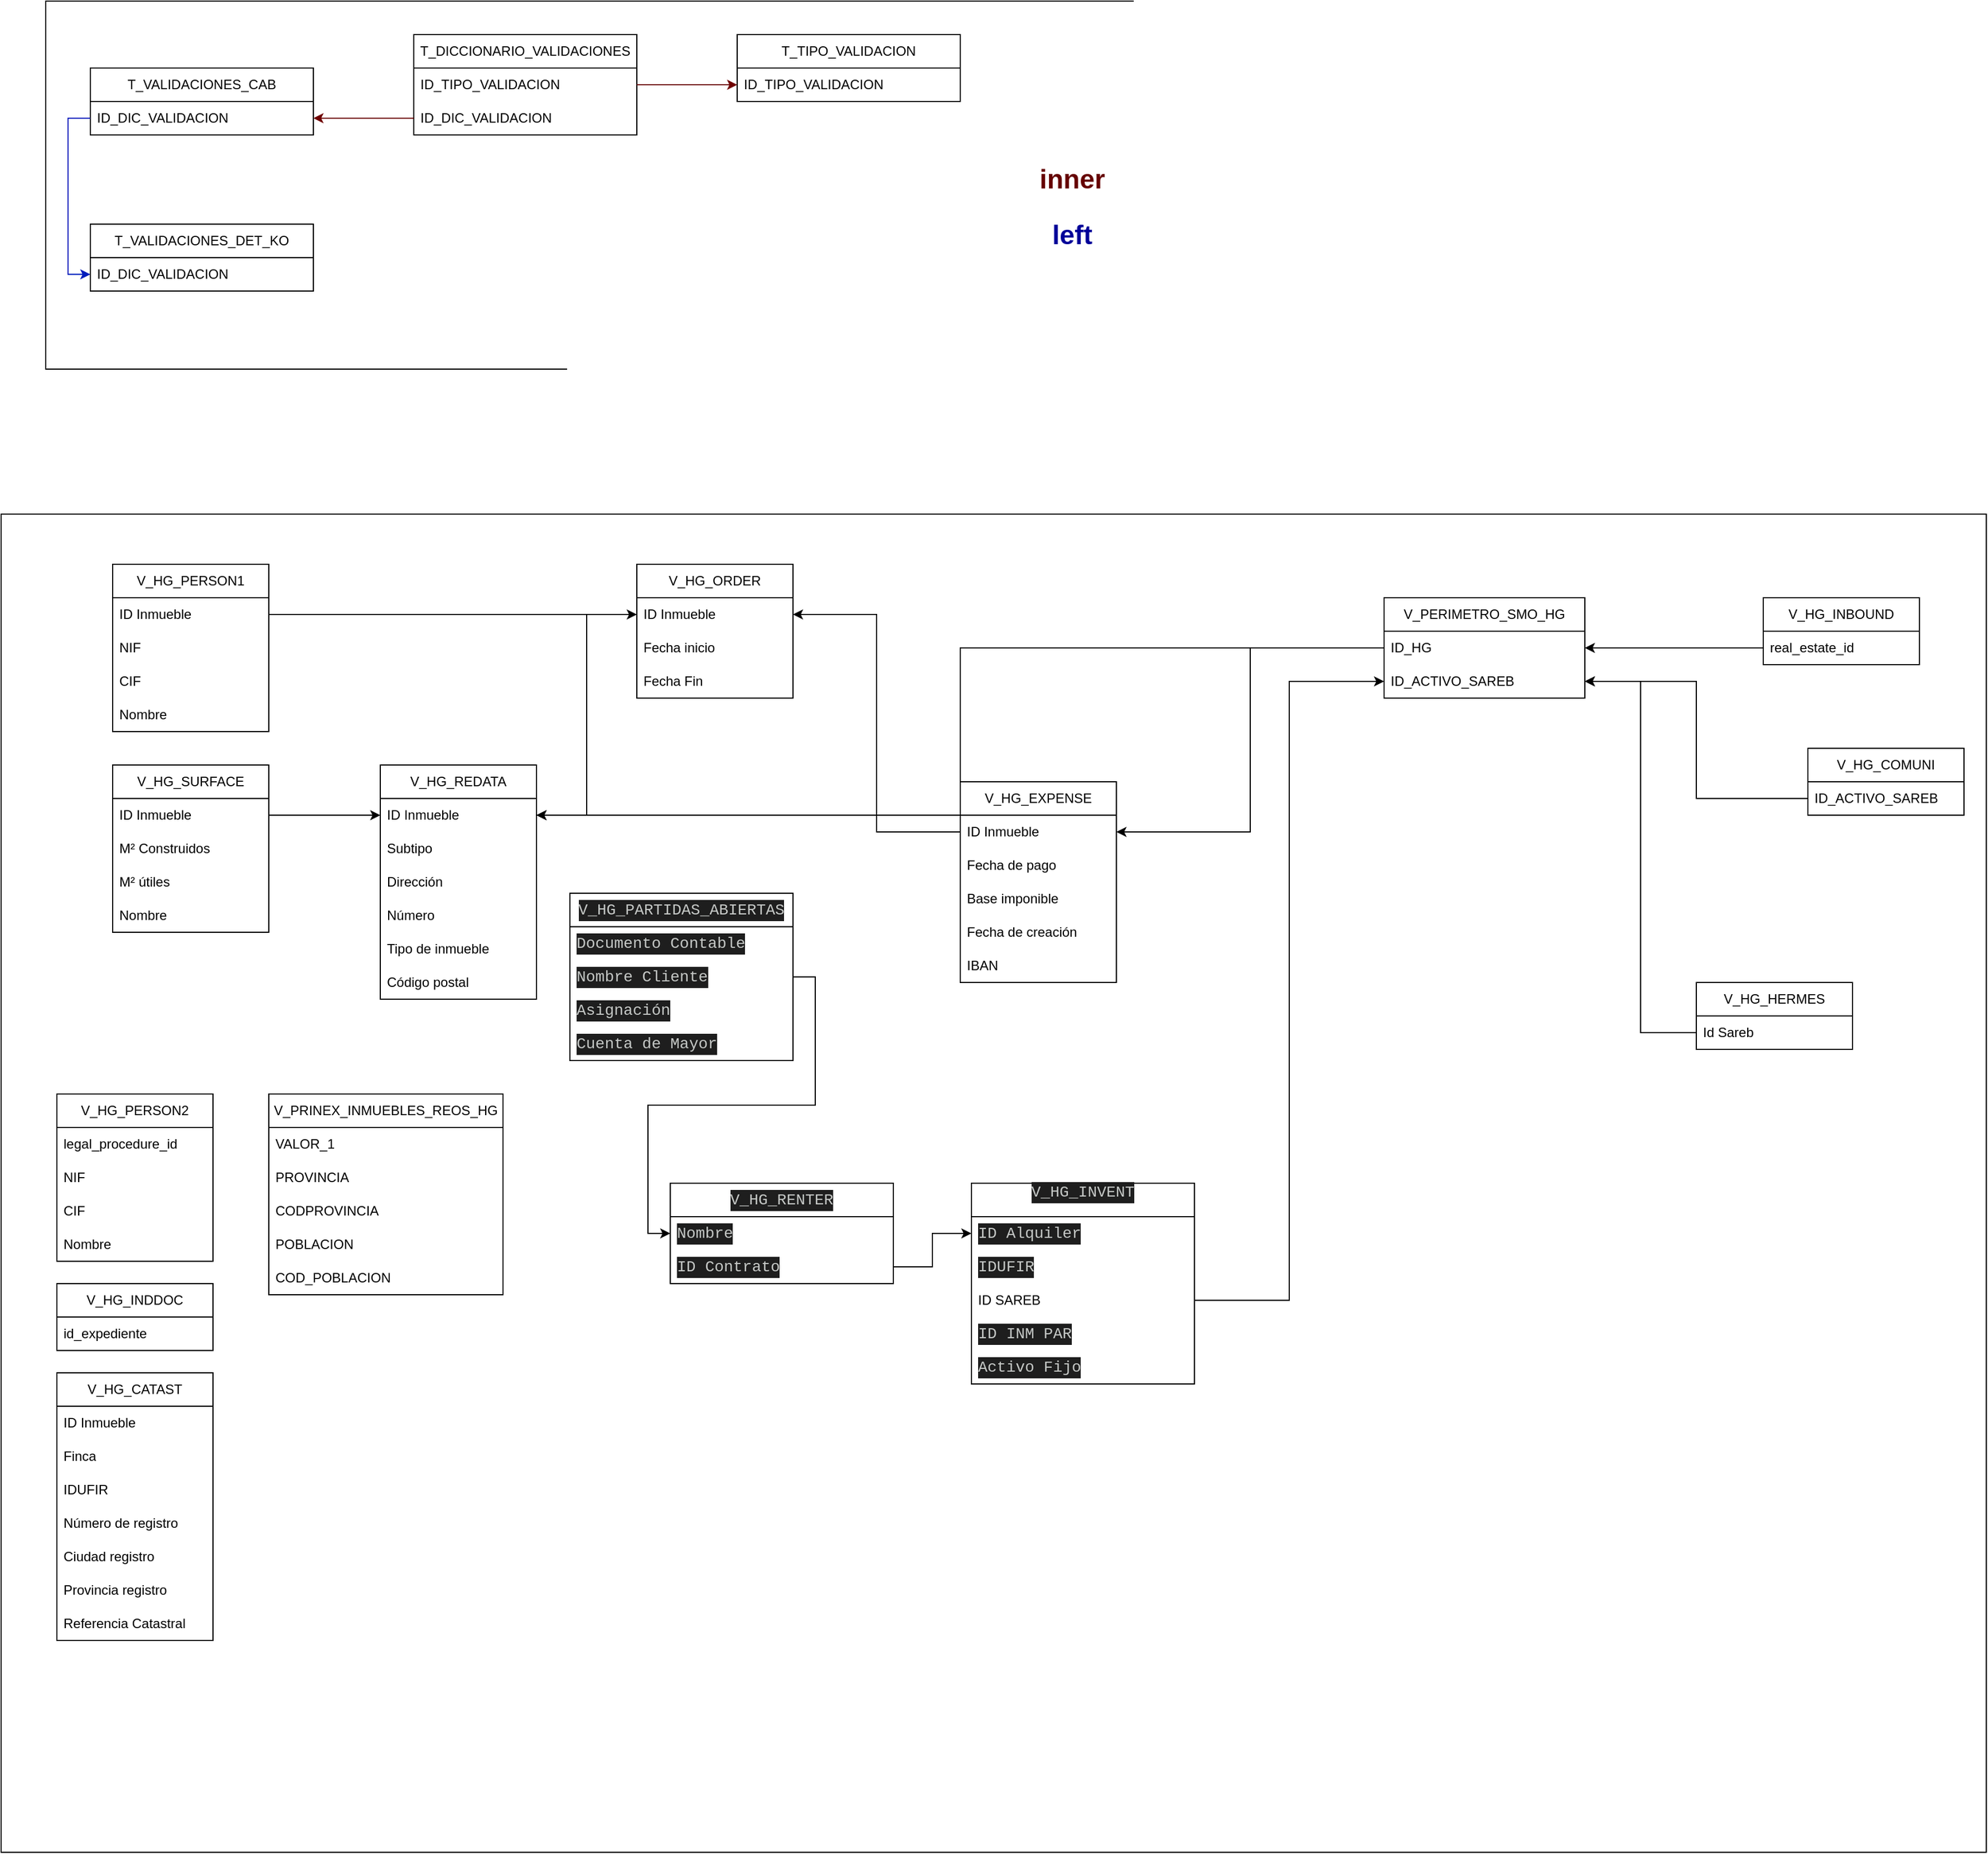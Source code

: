 <mxfile version="21.5.0" type="github">
  <diagram name="Page-1" id="dQD7q0FV81Xkfr1hVzfH">
    <mxGraphModel dx="2250" dy="830" grid="1" gridSize="10" guides="1" tooltips="1" connect="1" arrows="1" fold="1" page="1" pageScale="1" pageWidth="827" pageHeight="1169" math="0" shadow="0">
      <root>
        <mxCell id="0" />
        <mxCell id="1" parent="0" />
        <mxCell id="b-tsryP7ZmEh2vJS-tVm-26" value="" style="rounded=0;whiteSpace=wrap;html=1;" parent="1" vertex="1">
          <mxGeometry x="-300" y="480" width="1780" height="1200" as="geometry" />
        </mxCell>
        <mxCell id="b-tsryP7ZmEh2vJS-tVm-25" value="" style="rounded=0;whiteSpace=wrap;html=1;" parent="1" vertex="1">
          <mxGeometry x="-260" y="20" width="980" height="330" as="geometry" />
        </mxCell>
        <mxCell id="b-tsryP7ZmEh2vJS-tVm-2" value="T_DICCIONARIO_VALIDACIONES" style="swimlane;fontStyle=0;childLayout=stackLayout;horizontal=1;startSize=30;horizontalStack=0;resizeParent=1;resizeParentMax=0;resizeLast=0;collapsible=1;marginBottom=0;whiteSpace=wrap;html=1;" parent="1" vertex="1">
          <mxGeometry x="70" y="50" width="200" height="90" as="geometry" />
        </mxCell>
        <mxCell id="b-tsryP7ZmEh2vJS-tVm-3" value="ID_TIPO_VALIDACION" style="text;strokeColor=none;fillColor=none;align=left;verticalAlign=middle;spacingLeft=4;spacingRight=4;overflow=hidden;points=[[0,0.5],[1,0.5]];portConstraint=eastwest;rotatable=0;whiteSpace=wrap;html=1;" parent="b-tsryP7ZmEh2vJS-tVm-2" vertex="1">
          <mxGeometry y="30" width="200" height="30" as="geometry" />
        </mxCell>
        <mxCell id="b-tsryP7ZmEh2vJS-tVm-4" value="ID_DIC_VALIDACION" style="text;strokeColor=none;fillColor=none;align=left;verticalAlign=middle;spacingLeft=4;spacingRight=4;overflow=hidden;points=[[0,0.5],[1,0.5]];portConstraint=eastwest;rotatable=0;whiteSpace=wrap;html=1;" parent="b-tsryP7ZmEh2vJS-tVm-2" vertex="1">
          <mxGeometry y="60" width="200" height="30" as="geometry" />
        </mxCell>
        <mxCell id="b-tsryP7ZmEh2vJS-tVm-7" value="T_TIPO_VALIDACION" style="swimlane;fontStyle=0;childLayout=stackLayout;horizontal=1;startSize=30;horizontalStack=0;resizeParent=1;resizeParentMax=0;resizeLast=0;collapsible=1;marginBottom=0;whiteSpace=wrap;html=1;" parent="1" vertex="1">
          <mxGeometry x="360" y="50" width="200" height="60" as="geometry" />
        </mxCell>
        <mxCell id="b-tsryP7ZmEh2vJS-tVm-8" value="ID_TIPO_VALIDACION" style="text;strokeColor=none;fillColor=none;align=left;verticalAlign=middle;spacingLeft=4;spacingRight=4;overflow=hidden;points=[[0,0.5],[1,0.5]];portConstraint=eastwest;rotatable=0;whiteSpace=wrap;html=1;" parent="b-tsryP7ZmEh2vJS-tVm-7" vertex="1">
          <mxGeometry y="30" width="200" height="30" as="geometry" />
        </mxCell>
        <mxCell id="b-tsryP7ZmEh2vJS-tVm-11" value="T_VALIDACIONES_CAB" style="swimlane;fontStyle=0;childLayout=stackLayout;horizontal=1;startSize=30;horizontalStack=0;resizeParent=1;resizeParentMax=0;resizeLast=0;collapsible=1;marginBottom=0;whiteSpace=wrap;html=1;" parent="1" vertex="1">
          <mxGeometry x="-220" y="80" width="200" height="60" as="geometry" />
        </mxCell>
        <mxCell id="b-tsryP7ZmEh2vJS-tVm-12" value="ID_DIC_VALIDACION" style="text;strokeColor=none;fillColor=none;align=left;verticalAlign=middle;spacingLeft=4;spacingRight=4;overflow=hidden;points=[[0,0.5],[1,0.5]];portConstraint=eastwest;rotatable=0;whiteSpace=wrap;html=1;" parent="b-tsryP7ZmEh2vJS-tVm-11" vertex="1">
          <mxGeometry y="30" width="200" height="30" as="geometry" />
        </mxCell>
        <mxCell id="b-tsryP7ZmEh2vJS-tVm-15" value="T_VALIDACIONES_DET_KO" style="swimlane;fontStyle=0;childLayout=stackLayout;horizontal=1;startSize=30;horizontalStack=0;resizeParent=1;resizeParentMax=0;resizeLast=0;collapsible=1;marginBottom=0;whiteSpace=wrap;html=1;" parent="1" vertex="1">
          <mxGeometry x="-220" y="220" width="200" height="60" as="geometry" />
        </mxCell>
        <mxCell id="b-tsryP7ZmEh2vJS-tVm-16" value="ID_DIC_VALIDACION" style="text;strokeColor=none;fillColor=none;align=left;verticalAlign=middle;spacingLeft=4;spacingRight=4;overflow=hidden;points=[[0,0.5],[1,0.5]];portConstraint=eastwest;rotatable=0;whiteSpace=wrap;html=1;" parent="b-tsryP7ZmEh2vJS-tVm-15" vertex="1">
          <mxGeometry y="30" width="200" height="30" as="geometry" />
        </mxCell>
        <mxCell id="b-tsryP7ZmEh2vJS-tVm-20" style="edgeStyle=orthogonalEdgeStyle;rounded=0;orthogonalLoop=1;jettySize=auto;html=1;fillColor=#a20025;strokeColor=#6F0000;" parent="1" source="b-tsryP7ZmEh2vJS-tVm-4" target="b-tsryP7ZmEh2vJS-tVm-12" edge="1">
          <mxGeometry relative="1" as="geometry" />
        </mxCell>
        <mxCell id="b-tsryP7ZmEh2vJS-tVm-21" style="edgeStyle=orthogonalEdgeStyle;rounded=0;orthogonalLoop=1;jettySize=auto;html=1;entryX=0;entryY=0.5;entryDx=0;entryDy=0;fillColor=#0050ef;strokeColor=#001DBC;" parent="1" source="b-tsryP7ZmEh2vJS-tVm-12" target="b-tsryP7ZmEh2vJS-tVm-16" edge="1">
          <mxGeometry relative="1" as="geometry" />
        </mxCell>
        <mxCell id="b-tsryP7ZmEh2vJS-tVm-22" style="edgeStyle=orthogonalEdgeStyle;rounded=0;orthogonalLoop=1;jettySize=auto;html=1;exitX=1;exitY=0.5;exitDx=0;exitDy=0;entryX=0;entryY=0.75;entryDx=0;entryDy=0;fillColor=#a20025;strokeColor=#6F0000;" parent="1" source="b-tsryP7ZmEh2vJS-tVm-3" target="b-tsryP7ZmEh2vJS-tVm-7" edge="1">
          <mxGeometry relative="1" as="geometry" />
        </mxCell>
        <mxCell id="b-tsryP7ZmEh2vJS-tVm-23" value="&lt;font color=&quot;#660000&quot;&gt;inner&lt;br&gt;&lt;/font&gt;" style="text;strokeColor=none;fillColor=none;html=1;fontSize=24;fontStyle=1;verticalAlign=middle;align=center;" parent="1" vertex="1">
          <mxGeometry x="610" y="160" width="100" height="40" as="geometry" />
        </mxCell>
        <mxCell id="b-tsryP7ZmEh2vJS-tVm-24" value="&lt;font&gt;left&lt;br&gt;&lt;/font&gt;" style="text;html=1;fontSize=24;fontStyle=1;verticalAlign=middle;align=center;fontColor=#000099;" parent="1" vertex="1">
          <mxGeometry x="610" y="210" width="100" height="40" as="geometry" />
        </mxCell>
        <mxCell id="b-tsryP7ZmEh2vJS-tVm-31" value="V_HG_REDATA" style="swimlane;fontStyle=0;childLayout=stackLayout;horizontal=1;startSize=30;horizontalStack=0;resizeParent=1;resizeParentMax=0;resizeLast=0;collapsible=1;marginBottom=0;whiteSpace=wrap;html=1;" parent="1" vertex="1">
          <mxGeometry x="40" y="705" width="140" height="210" as="geometry" />
        </mxCell>
        <mxCell id="b-tsryP7ZmEh2vJS-tVm-32" value="ID Inmueble" style="text;strokeColor=none;fillColor=none;align=left;verticalAlign=middle;spacingLeft=4;spacingRight=4;overflow=hidden;points=[[0,0.5],[1,0.5]];portConstraint=eastwest;rotatable=0;whiteSpace=wrap;html=1;" parent="b-tsryP7ZmEh2vJS-tVm-31" vertex="1">
          <mxGeometry y="30" width="140" height="30" as="geometry" />
        </mxCell>
        <mxCell id="b-tsryP7ZmEh2vJS-tVm-33" value="Subtipo" style="text;strokeColor=none;fillColor=none;align=left;verticalAlign=middle;spacingLeft=4;spacingRight=4;overflow=hidden;points=[[0,0.5],[1,0.5]];portConstraint=eastwest;rotatable=0;whiteSpace=wrap;html=1;" parent="b-tsryP7ZmEh2vJS-tVm-31" vertex="1">
          <mxGeometry y="60" width="140" height="30" as="geometry" />
        </mxCell>
        <mxCell id="b-tsryP7ZmEh2vJS-tVm-34" value="Dirección" style="text;strokeColor=none;fillColor=none;align=left;verticalAlign=middle;spacingLeft=4;spacingRight=4;overflow=hidden;points=[[0,0.5],[1,0.5]];portConstraint=eastwest;rotatable=0;whiteSpace=wrap;html=1;" parent="b-tsryP7ZmEh2vJS-tVm-31" vertex="1">
          <mxGeometry y="90" width="140" height="30" as="geometry" />
        </mxCell>
        <mxCell id="b-tsryP7ZmEh2vJS-tVm-87" value="Número" style="text;strokeColor=none;fillColor=none;align=left;verticalAlign=middle;spacingLeft=4;spacingRight=4;overflow=hidden;points=[[0,0.5],[1,0.5]];portConstraint=eastwest;rotatable=0;whiteSpace=wrap;html=1;" parent="b-tsryP7ZmEh2vJS-tVm-31" vertex="1">
          <mxGeometry y="120" width="140" height="30" as="geometry" />
        </mxCell>
        <mxCell id="b-tsryP7ZmEh2vJS-tVm-94" value="Tipo de inmueble" style="text;strokeColor=none;fillColor=none;align=left;verticalAlign=middle;spacingLeft=4;spacingRight=4;overflow=hidden;points=[[0,0.5],[1,0.5]];portConstraint=eastwest;rotatable=0;whiteSpace=wrap;html=1;" parent="b-tsryP7ZmEh2vJS-tVm-31" vertex="1">
          <mxGeometry y="150" width="140" height="30" as="geometry" />
        </mxCell>
        <mxCell id="b-tsryP7ZmEh2vJS-tVm-95" value="Código postal" style="text;strokeColor=none;fillColor=none;align=left;verticalAlign=middle;spacingLeft=4;spacingRight=4;overflow=hidden;points=[[0,0.5],[1,0.5]];portConstraint=eastwest;rotatable=0;whiteSpace=wrap;html=1;" parent="b-tsryP7ZmEh2vJS-tVm-31" vertex="1">
          <mxGeometry y="180" width="140" height="30" as="geometry" />
        </mxCell>
        <mxCell id="b-tsryP7ZmEh2vJS-tVm-36" value="V_HG_PERSON1" style="swimlane;fontStyle=0;childLayout=stackLayout;horizontal=1;startSize=30;horizontalStack=0;resizeParent=1;resizeParentMax=0;resizeLast=0;collapsible=1;marginBottom=0;whiteSpace=wrap;html=1;" parent="1" vertex="1">
          <mxGeometry x="-200" y="525" width="140" height="150" as="geometry" />
        </mxCell>
        <mxCell id="b-tsryP7ZmEh2vJS-tVm-37" value="ID Inmueble" style="text;strokeColor=none;fillColor=none;align=left;verticalAlign=middle;spacingLeft=4;spacingRight=4;overflow=hidden;points=[[0,0.5],[1,0.5]];portConstraint=eastwest;rotatable=0;whiteSpace=wrap;html=1;" parent="b-tsryP7ZmEh2vJS-tVm-36" vertex="1">
          <mxGeometry y="30" width="140" height="30" as="geometry" />
        </mxCell>
        <mxCell id="b-tsryP7ZmEh2vJS-tVm-38" value="NIF" style="text;strokeColor=none;fillColor=none;align=left;verticalAlign=middle;spacingLeft=4;spacingRight=4;overflow=hidden;points=[[0,0.5],[1,0.5]];portConstraint=eastwest;rotatable=0;whiteSpace=wrap;html=1;" parent="b-tsryP7ZmEh2vJS-tVm-36" vertex="1">
          <mxGeometry y="60" width="140" height="30" as="geometry" />
        </mxCell>
        <mxCell id="b-tsryP7ZmEh2vJS-tVm-39" value="CIF" style="text;strokeColor=none;fillColor=none;align=left;verticalAlign=middle;spacingLeft=4;spacingRight=4;overflow=hidden;points=[[0,0.5],[1,0.5]];portConstraint=eastwest;rotatable=0;whiteSpace=wrap;html=1;" parent="b-tsryP7ZmEh2vJS-tVm-36" vertex="1">
          <mxGeometry y="90" width="140" height="30" as="geometry" />
        </mxCell>
        <mxCell id="b-tsryP7ZmEh2vJS-tVm-40" value="Nombre" style="text;strokeColor=none;fillColor=none;align=left;verticalAlign=middle;spacingLeft=4;spacingRight=4;overflow=hidden;points=[[0,0.5],[1,0.5]];portConstraint=eastwest;rotatable=0;whiteSpace=wrap;html=1;" parent="b-tsryP7ZmEh2vJS-tVm-36" vertex="1">
          <mxGeometry y="120" width="140" height="30" as="geometry" />
        </mxCell>
        <mxCell id="b-tsryP7ZmEh2vJS-tVm-41" value="V_HG_PERSON2" style="swimlane;fontStyle=0;childLayout=stackLayout;horizontal=1;startSize=30;horizontalStack=0;resizeParent=1;resizeParentMax=0;resizeLast=0;collapsible=1;marginBottom=0;whiteSpace=wrap;html=1;" parent="1" vertex="1">
          <mxGeometry x="-250" y="1000" width="140" height="150" as="geometry" />
        </mxCell>
        <mxCell id="b-tsryP7ZmEh2vJS-tVm-42" value="legal_procedure_id" style="text;strokeColor=none;fillColor=none;align=left;verticalAlign=middle;spacingLeft=4;spacingRight=4;overflow=hidden;points=[[0,0.5],[1,0.5]];portConstraint=eastwest;rotatable=0;whiteSpace=wrap;html=1;" parent="b-tsryP7ZmEh2vJS-tVm-41" vertex="1">
          <mxGeometry y="30" width="140" height="30" as="geometry" />
        </mxCell>
        <mxCell id="b-tsryP7ZmEh2vJS-tVm-43" value="NIF" style="text;strokeColor=none;fillColor=none;align=left;verticalAlign=middle;spacingLeft=4;spacingRight=4;overflow=hidden;points=[[0,0.5],[1,0.5]];portConstraint=eastwest;rotatable=0;whiteSpace=wrap;html=1;" parent="b-tsryP7ZmEh2vJS-tVm-41" vertex="1">
          <mxGeometry y="60" width="140" height="30" as="geometry" />
        </mxCell>
        <mxCell id="b-tsryP7ZmEh2vJS-tVm-44" value="CIF" style="text;strokeColor=none;fillColor=none;align=left;verticalAlign=middle;spacingLeft=4;spacingRight=4;overflow=hidden;points=[[0,0.5],[1,0.5]];portConstraint=eastwest;rotatable=0;whiteSpace=wrap;html=1;" parent="b-tsryP7ZmEh2vJS-tVm-41" vertex="1">
          <mxGeometry y="90" width="140" height="30" as="geometry" />
        </mxCell>
        <mxCell id="b-tsryP7ZmEh2vJS-tVm-45" value="Nombre" style="text;strokeColor=none;fillColor=none;align=left;verticalAlign=middle;spacingLeft=4;spacingRight=4;overflow=hidden;points=[[0,0.5],[1,0.5]];portConstraint=eastwest;rotatable=0;whiteSpace=wrap;html=1;" parent="b-tsryP7ZmEh2vJS-tVm-41" vertex="1">
          <mxGeometry y="120" width="140" height="30" as="geometry" />
        </mxCell>
        <mxCell id="b-tsryP7ZmEh2vJS-tVm-46" value="V_HG_ORDER" style="swimlane;fontStyle=0;childLayout=stackLayout;horizontal=1;startSize=30;horizontalStack=0;resizeParent=1;resizeParentMax=0;resizeLast=0;collapsible=1;marginBottom=0;whiteSpace=wrap;html=1;" parent="1" vertex="1">
          <mxGeometry x="270" y="525" width="140" height="120" as="geometry" />
        </mxCell>
        <mxCell id="b-tsryP7ZmEh2vJS-tVm-47" value="ID Inmueble" style="text;strokeColor=none;fillColor=none;align=left;verticalAlign=middle;spacingLeft=4;spacingRight=4;overflow=hidden;points=[[0,0.5],[1,0.5]];portConstraint=eastwest;rotatable=0;whiteSpace=wrap;html=1;" parent="b-tsryP7ZmEh2vJS-tVm-46" vertex="1">
          <mxGeometry y="30" width="140" height="30" as="geometry" />
        </mxCell>
        <mxCell id="b-tsryP7ZmEh2vJS-tVm-48" value="Fecha inicio" style="text;strokeColor=none;fillColor=none;align=left;verticalAlign=middle;spacingLeft=4;spacingRight=4;overflow=hidden;points=[[0,0.5],[1,0.5]];portConstraint=eastwest;rotatable=0;whiteSpace=wrap;html=1;" parent="b-tsryP7ZmEh2vJS-tVm-46" vertex="1">
          <mxGeometry y="60" width="140" height="30" as="geometry" />
        </mxCell>
        <mxCell id="b-tsryP7ZmEh2vJS-tVm-49" value="Fecha Fin" style="text;strokeColor=none;fillColor=none;align=left;verticalAlign=middle;spacingLeft=4;spacingRight=4;overflow=hidden;points=[[0,0.5],[1,0.5]];portConstraint=eastwest;rotatable=0;whiteSpace=wrap;html=1;" parent="b-tsryP7ZmEh2vJS-tVm-46" vertex="1">
          <mxGeometry y="90" width="140" height="30" as="geometry" />
        </mxCell>
        <mxCell id="b-tsryP7ZmEh2vJS-tVm-50" style="edgeStyle=orthogonalEdgeStyle;rounded=0;orthogonalLoop=1;jettySize=auto;html=1;entryX=1;entryY=0.5;entryDx=0;entryDy=0;" parent="1" source="b-tsryP7ZmEh2vJS-tVm-47" target="b-tsryP7ZmEh2vJS-tVm-32" edge="1">
          <mxGeometry relative="1" as="geometry" />
        </mxCell>
        <mxCell id="b-tsryP7ZmEh2vJS-tVm-51" value="V_HG_EXPENSE" style="swimlane;fontStyle=0;childLayout=stackLayout;horizontal=1;startSize=30;horizontalStack=0;resizeParent=1;resizeParentMax=0;resizeLast=0;collapsible=1;marginBottom=0;whiteSpace=wrap;html=1;" parent="1" vertex="1">
          <mxGeometry x="560" y="720" width="140" height="180" as="geometry" />
        </mxCell>
        <mxCell id="b-tsryP7ZmEh2vJS-tVm-52" value="ID Inmueble" style="text;strokeColor=none;fillColor=none;align=left;verticalAlign=middle;spacingLeft=4;spacingRight=4;overflow=hidden;points=[[0,0.5],[1,0.5]];portConstraint=eastwest;rotatable=0;whiteSpace=wrap;html=1;" parent="b-tsryP7ZmEh2vJS-tVm-51" vertex="1">
          <mxGeometry y="30" width="140" height="30" as="geometry" />
        </mxCell>
        <mxCell id="b-tsryP7ZmEh2vJS-tVm-53" value="Fecha de pago" style="text;strokeColor=none;fillColor=none;align=left;verticalAlign=middle;spacingLeft=4;spacingRight=4;overflow=hidden;points=[[0,0.5],[1,0.5]];portConstraint=eastwest;rotatable=0;whiteSpace=wrap;html=1;" parent="b-tsryP7ZmEh2vJS-tVm-51" vertex="1">
          <mxGeometry y="60" width="140" height="30" as="geometry" />
        </mxCell>
        <mxCell id="b-tsryP7ZmEh2vJS-tVm-56" value="Base imponible" style="text;strokeColor=none;fillColor=none;align=left;verticalAlign=middle;spacingLeft=4;spacingRight=4;overflow=hidden;points=[[0,0.5],[1,0.5]];portConstraint=eastwest;rotatable=0;whiteSpace=wrap;html=1;" parent="b-tsryP7ZmEh2vJS-tVm-51" vertex="1">
          <mxGeometry y="90" width="140" height="30" as="geometry" />
        </mxCell>
        <mxCell id="b-tsryP7ZmEh2vJS-tVm-55" value="Fecha de creación" style="text;strokeColor=none;fillColor=none;align=left;verticalAlign=middle;spacingLeft=4;spacingRight=4;overflow=hidden;points=[[0,0.5],[1,0.5]];portConstraint=eastwest;rotatable=0;whiteSpace=wrap;html=1;" parent="b-tsryP7ZmEh2vJS-tVm-51" vertex="1">
          <mxGeometry y="120" width="140" height="30" as="geometry" />
        </mxCell>
        <mxCell id="b-tsryP7ZmEh2vJS-tVm-54" value="IBAN" style="text;strokeColor=none;fillColor=none;align=left;verticalAlign=middle;spacingLeft=4;spacingRight=4;overflow=hidden;points=[[0,0.5],[1,0.5]];portConstraint=eastwest;rotatable=0;whiteSpace=wrap;html=1;" parent="b-tsryP7ZmEh2vJS-tVm-51" vertex="1">
          <mxGeometry y="150" width="140" height="30" as="geometry" />
        </mxCell>
        <mxCell id="b-tsryP7ZmEh2vJS-tVm-57" style="edgeStyle=orthogonalEdgeStyle;rounded=0;orthogonalLoop=1;jettySize=auto;html=1;" parent="1" source="b-tsryP7ZmEh2vJS-tVm-52" target="b-tsryP7ZmEh2vJS-tVm-47" edge="1">
          <mxGeometry relative="1" as="geometry" />
        </mxCell>
        <mxCell id="b-tsryP7ZmEh2vJS-tVm-58" style="edgeStyle=orthogonalEdgeStyle;rounded=0;orthogonalLoop=1;jettySize=auto;html=1;" parent="1" source="b-tsryP7ZmEh2vJS-tVm-37" target="b-tsryP7ZmEh2vJS-tVm-47" edge="1">
          <mxGeometry relative="1" as="geometry" />
        </mxCell>
        <mxCell id="b-tsryP7ZmEh2vJS-tVm-59" value="V_HG_INDDOC" style="swimlane;fontStyle=0;childLayout=stackLayout;horizontal=1;startSize=30;horizontalStack=0;resizeParent=1;resizeParentMax=0;resizeLast=0;collapsible=1;marginBottom=0;whiteSpace=wrap;html=1;" parent="1" vertex="1">
          <mxGeometry x="-250" y="1170" width="140" height="60" as="geometry" />
        </mxCell>
        <mxCell id="b-tsryP7ZmEh2vJS-tVm-60" value="id_expediente" style="text;strokeColor=none;fillColor=none;align=left;verticalAlign=middle;spacingLeft=4;spacingRight=4;overflow=hidden;points=[[0,0.5],[1,0.5]];portConstraint=eastwest;rotatable=0;whiteSpace=wrap;html=1;" parent="b-tsryP7ZmEh2vJS-tVm-59" vertex="1">
          <mxGeometry y="30" width="140" height="30" as="geometry" />
        </mxCell>
        <mxCell id="b-tsryP7ZmEh2vJS-tVm-64" value="V_PERIMETRO_SMO_HG" style="swimlane;fontStyle=0;childLayout=stackLayout;horizontal=1;startSize=30;horizontalStack=0;resizeParent=1;resizeParentMax=0;resizeLast=0;collapsible=1;marginBottom=0;whiteSpace=wrap;html=1;" parent="1" vertex="1">
          <mxGeometry x="940" y="555" width="180" height="90" as="geometry" />
        </mxCell>
        <mxCell id="b-tsryP7ZmEh2vJS-tVm-65" value="ID_HG" style="text;strokeColor=none;fillColor=none;align=left;verticalAlign=middle;spacingLeft=4;spacingRight=4;overflow=hidden;points=[[0,0.5],[1,0.5]];portConstraint=eastwest;rotatable=0;whiteSpace=wrap;html=1;" parent="b-tsryP7ZmEh2vJS-tVm-64" vertex="1">
          <mxGeometry y="30" width="180" height="30" as="geometry" />
        </mxCell>
        <mxCell id="b-tsryP7ZmEh2vJS-tVm-66" value="ID_ACTIVO_SAREB" style="text;strokeColor=none;fillColor=none;align=left;verticalAlign=middle;spacingLeft=4;spacingRight=4;overflow=hidden;points=[[0,0.5],[1,0.5]];portConstraint=eastwest;rotatable=0;whiteSpace=wrap;html=1;" parent="b-tsryP7ZmEh2vJS-tVm-64" vertex="1">
          <mxGeometry y="60" width="180" height="30" as="geometry" />
        </mxCell>
        <mxCell id="b-tsryP7ZmEh2vJS-tVm-69" style="edgeStyle=orthogonalEdgeStyle;rounded=0;orthogonalLoop=1;jettySize=auto;html=1;" parent="1" source="b-tsryP7ZmEh2vJS-tVm-65" target="b-tsryP7ZmEh2vJS-tVm-52" edge="1">
          <mxGeometry relative="1" as="geometry" />
        </mxCell>
        <mxCell id="b-tsryP7ZmEh2vJS-tVm-71" value="V_HG_CATAST" style="swimlane;fontStyle=0;childLayout=stackLayout;horizontal=1;startSize=30;horizontalStack=0;resizeParent=1;resizeParentMax=0;resizeLast=0;collapsible=1;marginBottom=0;whiteSpace=wrap;html=1;" parent="1" vertex="1">
          <mxGeometry x="-250" y="1250" width="140" height="240" as="geometry" />
        </mxCell>
        <mxCell id="b-tsryP7ZmEh2vJS-tVm-76" value="ID Inmueble" style="text;strokeColor=none;fillColor=none;align=left;verticalAlign=middle;spacingLeft=4;spacingRight=4;overflow=hidden;points=[[0,0.5],[1,0.5]];portConstraint=eastwest;rotatable=0;whiteSpace=wrap;html=1;" parent="b-tsryP7ZmEh2vJS-tVm-71" vertex="1">
          <mxGeometry y="30" width="140" height="30" as="geometry" />
        </mxCell>
        <mxCell id="b-tsryP7ZmEh2vJS-tVm-72" value="Finca" style="text;strokeColor=none;fillColor=none;align=left;verticalAlign=middle;spacingLeft=4;spacingRight=4;overflow=hidden;points=[[0,0.5],[1,0.5]];portConstraint=eastwest;rotatable=0;whiteSpace=wrap;html=1;" parent="b-tsryP7ZmEh2vJS-tVm-71" vertex="1">
          <mxGeometry y="60" width="140" height="30" as="geometry" />
        </mxCell>
        <mxCell id="b-tsryP7ZmEh2vJS-tVm-73" value="IDUFIR" style="text;strokeColor=none;fillColor=none;align=left;verticalAlign=middle;spacingLeft=4;spacingRight=4;overflow=hidden;points=[[0,0.5],[1,0.5]];portConstraint=eastwest;rotatable=0;whiteSpace=wrap;html=1;" parent="b-tsryP7ZmEh2vJS-tVm-71" vertex="1">
          <mxGeometry y="90" width="140" height="30" as="geometry" />
        </mxCell>
        <mxCell id="b-tsryP7ZmEh2vJS-tVm-74" value="Número de registro" style="text;strokeColor=none;fillColor=none;align=left;verticalAlign=middle;spacingLeft=4;spacingRight=4;overflow=hidden;points=[[0,0.5],[1,0.5]];portConstraint=eastwest;rotatable=0;whiteSpace=wrap;html=1;" parent="b-tsryP7ZmEh2vJS-tVm-71" vertex="1">
          <mxGeometry y="120" width="140" height="30" as="geometry" />
        </mxCell>
        <mxCell id="b-tsryP7ZmEh2vJS-tVm-78" value="Ciudad registro" style="text;strokeColor=none;fillColor=none;align=left;verticalAlign=middle;spacingLeft=4;spacingRight=4;overflow=hidden;points=[[0,0.5],[1,0.5]];portConstraint=eastwest;rotatable=0;whiteSpace=wrap;html=1;" parent="b-tsryP7ZmEh2vJS-tVm-71" vertex="1">
          <mxGeometry y="150" width="140" height="30" as="geometry" />
        </mxCell>
        <mxCell id="b-tsryP7ZmEh2vJS-tVm-77" value="Provincia registro" style="text;strokeColor=none;fillColor=none;align=left;verticalAlign=middle;spacingLeft=4;spacingRight=4;overflow=hidden;points=[[0,0.5],[1,0.5]];portConstraint=eastwest;rotatable=0;whiteSpace=wrap;html=1;" parent="b-tsryP7ZmEh2vJS-tVm-71" vertex="1">
          <mxGeometry y="180" width="140" height="30" as="geometry" />
        </mxCell>
        <mxCell id="b-tsryP7ZmEh2vJS-tVm-75" value="Referencia Catastral" style="text;strokeColor=none;fillColor=none;align=left;verticalAlign=middle;spacingLeft=4;spacingRight=4;overflow=hidden;points=[[0,0.5],[1,0.5]];portConstraint=eastwest;rotatable=0;whiteSpace=wrap;html=1;" parent="b-tsryP7ZmEh2vJS-tVm-71" vertex="1">
          <mxGeometry y="210" width="140" height="30" as="geometry" />
        </mxCell>
        <mxCell id="b-tsryP7ZmEh2vJS-tVm-79" value="V_PRINEX_INMUEBLES_REOS_HG" style="swimlane;fontStyle=0;childLayout=stackLayout;horizontal=1;startSize=30;horizontalStack=0;resizeParent=1;resizeParentMax=0;resizeLast=0;collapsible=1;marginBottom=0;whiteSpace=wrap;html=1;" parent="1" vertex="1">
          <mxGeometry x="-60" y="1000" width="210" height="180" as="geometry">
            <mxRectangle x="280" y="780" width="260" height="30" as="alternateBounds" />
          </mxGeometry>
        </mxCell>
        <mxCell id="b-tsryP7ZmEh2vJS-tVm-80" value="VALOR_1" style="text;strokeColor=none;fillColor=none;align=left;verticalAlign=middle;spacingLeft=4;spacingRight=4;overflow=hidden;points=[[0,0.5],[1,0.5]];portConstraint=eastwest;rotatable=0;whiteSpace=wrap;html=1;" parent="b-tsryP7ZmEh2vJS-tVm-79" vertex="1">
          <mxGeometry y="30" width="210" height="30" as="geometry" />
        </mxCell>
        <mxCell id="b-tsryP7ZmEh2vJS-tVm-81" value="PROVINCIA" style="text;strokeColor=none;fillColor=none;align=left;verticalAlign=middle;spacingLeft=4;spacingRight=4;overflow=hidden;points=[[0,0.5],[1,0.5]];portConstraint=eastwest;rotatable=0;whiteSpace=wrap;html=1;" parent="b-tsryP7ZmEh2vJS-tVm-79" vertex="1">
          <mxGeometry y="60" width="210" height="30" as="geometry" />
        </mxCell>
        <mxCell id="b-tsryP7ZmEh2vJS-tVm-82" value="CODPROVINCIA" style="text;strokeColor=none;fillColor=none;align=left;verticalAlign=middle;spacingLeft=4;spacingRight=4;overflow=hidden;points=[[0,0.5],[1,0.5]];portConstraint=eastwest;rotatable=0;whiteSpace=wrap;html=1;" parent="b-tsryP7ZmEh2vJS-tVm-79" vertex="1">
          <mxGeometry y="90" width="210" height="30" as="geometry" />
        </mxCell>
        <mxCell id="b-tsryP7ZmEh2vJS-tVm-83" value="POBLACION" style="text;strokeColor=none;fillColor=none;align=left;verticalAlign=middle;spacingLeft=4;spacingRight=4;overflow=hidden;points=[[0,0.5],[1,0.5]];portConstraint=eastwest;rotatable=0;whiteSpace=wrap;html=1;" parent="b-tsryP7ZmEh2vJS-tVm-79" vertex="1">
          <mxGeometry y="120" width="210" height="30" as="geometry" />
        </mxCell>
        <mxCell id="b-tsryP7ZmEh2vJS-tVm-84" value="COD_POBLACION" style="text;strokeColor=none;fillColor=none;align=left;verticalAlign=middle;spacingLeft=4;spacingRight=4;overflow=hidden;points=[[0,0.5],[1,0.5]];portConstraint=eastwest;rotatable=0;whiteSpace=wrap;html=1;" parent="b-tsryP7ZmEh2vJS-tVm-79" vertex="1">
          <mxGeometry y="150" width="210" height="30" as="geometry" />
        </mxCell>
        <mxCell id="b-tsryP7ZmEh2vJS-tVm-88" value="V_HG_SURFACE" style="swimlane;fontStyle=0;childLayout=stackLayout;horizontal=1;startSize=30;horizontalStack=0;resizeParent=1;resizeParentMax=0;resizeLast=0;collapsible=1;marginBottom=0;whiteSpace=wrap;html=1;" parent="1" vertex="1">
          <mxGeometry x="-200" y="705" width="140" height="150" as="geometry" />
        </mxCell>
        <mxCell id="b-tsryP7ZmEh2vJS-tVm-89" value="ID Inmueble" style="text;strokeColor=none;fillColor=none;align=left;verticalAlign=middle;spacingLeft=4;spacingRight=4;overflow=hidden;points=[[0,0.5],[1,0.5]];portConstraint=eastwest;rotatable=0;whiteSpace=wrap;html=1;" parent="b-tsryP7ZmEh2vJS-tVm-88" vertex="1">
          <mxGeometry y="30" width="140" height="30" as="geometry" />
        </mxCell>
        <mxCell id="b-tsryP7ZmEh2vJS-tVm-90" value="M² Construidos" style="text;strokeColor=none;fillColor=none;align=left;verticalAlign=middle;spacingLeft=4;spacingRight=4;overflow=hidden;points=[[0,0.5],[1,0.5]];portConstraint=eastwest;rotatable=0;whiteSpace=wrap;html=1;" parent="b-tsryP7ZmEh2vJS-tVm-88" vertex="1">
          <mxGeometry y="60" width="140" height="30" as="geometry" />
        </mxCell>
        <mxCell id="b-tsryP7ZmEh2vJS-tVm-91" value="M² útiles" style="text;strokeColor=none;fillColor=none;align=left;verticalAlign=middle;spacingLeft=4;spacingRight=4;overflow=hidden;points=[[0,0.5],[1,0.5]];portConstraint=eastwest;rotatable=0;whiteSpace=wrap;html=1;" parent="b-tsryP7ZmEh2vJS-tVm-88" vertex="1">
          <mxGeometry y="90" width="140" height="30" as="geometry" />
        </mxCell>
        <mxCell id="b-tsryP7ZmEh2vJS-tVm-92" value="Nombre" style="text;strokeColor=none;fillColor=none;align=left;verticalAlign=middle;spacingLeft=4;spacingRight=4;overflow=hidden;points=[[0,0.5],[1,0.5]];portConstraint=eastwest;rotatable=0;whiteSpace=wrap;html=1;" parent="b-tsryP7ZmEh2vJS-tVm-88" vertex="1">
          <mxGeometry y="120" width="140" height="30" as="geometry" />
        </mxCell>
        <mxCell id="b-tsryP7ZmEh2vJS-tVm-96" style="edgeStyle=orthogonalEdgeStyle;rounded=0;orthogonalLoop=1;jettySize=auto;html=1;" parent="1" source="b-tsryP7ZmEh2vJS-tVm-65" target="b-tsryP7ZmEh2vJS-tVm-32" edge="1">
          <mxGeometry relative="1" as="geometry" />
        </mxCell>
        <mxCell id="b-tsryP7ZmEh2vJS-tVm-102" style="edgeStyle=orthogonalEdgeStyle;rounded=0;orthogonalLoop=1;jettySize=auto;html=1;" parent="1" source="b-tsryP7ZmEh2vJS-tVm-89" target="b-tsryP7ZmEh2vJS-tVm-32" edge="1">
          <mxGeometry relative="1" as="geometry" />
        </mxCell>
        <mxCell id="b-tsryP7ZmEh2vJS-tVm-107" value="V_HG_COMUNI" style="swimlane;fontStyle=0;childLayout=stackLayout;horizontal=1;startSize=30;horizontalStack=0;resizeParent=1;resizeParentMax=0;resizeLast=0;collapsible=1;marginBottom=0;whiteSpace=wrap;html=1;" parent="1" vertex="1">
          <mxGeometry x="1320" y="690" width="140" height="60" as="geometry" />
        </mxCell>
        <mxCell id="b-tsryP7ZmEh2vJS-tVm-108" value="ID_ACTIVO_SAREB" style="text;strokeColor=none;fillColor=none;align=left;verticalAlign=middle;spacingLeft=4;spacingRight=4;overflow=hidden;points=[[0,0.5],[1,0.5]];portConstraint=eastwest;rotatable=0;whiteSpace=wrap;html=1;" parent="b-tsryP7ZmEh2vJS-tVm-107" vertex="1">
          <mxGeometry y="30" width="140" height="30" as="geometry" />
        </mxCell>
        <mxCell id="b-tsryP7ZmEh2vJS-tVm-109" style="edgeStyle=orthogonalEdgeStyle;rounded=0;orthogonalLoop=1;jettySize=auto;html=1;" parent="1" source="b-tsryP7ZmEh2vJS-tVm-108" target="b-tsryP7ZmEh2vJS-tVm-66" edge="1">
          <mxGeometry relative="1" as="geometry" />
        </mxCell>
        <mxCell id="b-tsryP7ZmEh2vJS-tVm-110" value="V_HG_INBOUND" style="swimlane;fontStyle=0;childLayout=stackLayout;horizontal=1;startSize=30;horizontalStack=0;resizeParent=1;resizeParentMax=0;resizeLast=0;collapsible=1;marginBottom=0;whiteSpace=wrap;html=1;" parent="1" vertex="1">
          <mxGeometry x="1280" y="555" width="140" height="60" as="geometry" />
        </mxCell>
        <mxCell id="b-tsryP7ZmEh2vJS-tVm-111" value="real_estate_id" style="text;strokeColor=none;fillColor=none;align=left;verticalAlign=middle;spacingLeft=4;spacingRight=4;overflow=hidden;points=[[0,0.5],[1,0.5]];portConstraint=eastwest;rotatable=0;whiteSpace=wrap;html=1;" parent="b-tsryP7ZmEh2vJS-tVm-110" vertex="1">
          <mxGeometry y="30" width="140" height="30" as="geometry" />
        </mxCell>
        <mxCell id="b-tsryP7ZmEh2vJS-tVm-112" style="edgeStyle=orthogonalEdgeStyle;rounded=0;orthogonalLoop=1;jettySize=auto;html=1;" parent="1" source="b-tsryP7ZmEh2vJS-tVm-111" target="b-tsryP7ZmEh2vJS-tVm-65" edge="1">
          <mxGeometry relative="1" as="geometry" />
        </mxCell>
        <mxCell id="b-tsryP7ZmEh2vJS-tVm-113" value="V_HG_HERMES" style="swimlane;fontStyle=0;childLayout=stackLayout;horizontal=1;startSize=30;horizontalStack=0;resizeParent=1;resizeParentMax=0;resizeLast=0;collapsible=1;marginBottom=0;whiteSpace=wrap;html=1;" parent="1" vertex="1">
          <mxGeometry x="1220" y="900" width="140" height="60" as="geometry" />
        </mxCell>
        <mxCell id="b-tsryP7ZmEh2vJS-tVm-114" value="Id Sareb" style="text;strokeColor=none;fillColor=none;align=left;verticalAlign=middle;spacingLeft=4;spacingRight=4;overflow=hidden;points=[[0,0.5],[1,0.5]];portConstraint=eastwest;rotatable=0;whiteSpace=wrap;html=1;" parent="b-tsryP7ZmEh2vJS-tVm-113" vertex="1">
          <mxGeometry y="30" width="140" height="30" as="geometry" />
        </mxCell>
        <mxCell id="b-tsryP7ZmEh2vJS-tVm-115" style="edgeStyle=orthogonalEdgeStyle;rounded=0;orthogonalLoop=1;jettySize=auto;html=1;" parent="1" source="b-tsryP7ZmEh2vJS-tVm-114" target="b-tsryP7ZmEh2vJS-tVm-66" edge="1">
          <mxGeometry relative="1" as="geometry" />
        </mxCell>
        <mxCell id="b-tsryP7ZmEh2vJS-tVm-116" value="&lt;div style=&quot;color: rgb(197, 200, 198); background-color: rgb(30, 30, 30); font-family: Consolas, &amp;quot;Courier New&amp;quot;, monospace; font-size: 14px; line-height: 19px;&quot;&gt;V_HG_PARTIDAS_ABIERTAS&lt;/div&gt;" style="swimlane;fontStyle=0;childLayout=stackLayout;horizontal=1;startSize=30;horizontalStack=0;resizeParent=1;resizeParentMax=0;resizeLast=0;collapsible=1;marginBottom=0;whiteSpace=wrap;html=1;" parent="1" vertex="1">
          <mxGeometry x="210" y="820" width="200" height="150" as="geometry" />
        </mxCell>
        <mxCell id="b-tsryP7ZmEh2vJS-tVm-117" value="&lt;div style=&quot;color: rgb(197, 200, 198); background-color: rgb(30, 30, 30); font-family: Consolas, &amp;quot;Courier New&amp;quot;, monospace; font-size: 14px; line-height: 19px;&quot;&gt;Documento Contable&lt;/div&gt;" style="text;strokeColor=none;fillColor=none;align=left;verticalAlign=middle;spacingLeft=4;spacingRight=4;overflow=hidden;points=[[0,0.5],[1,0.5]];portConstraint=eastwest;rotatable=0;whiteSpace=wrap;html=1;" parent="b-tsryP7ZmEh2vJS-tVm-116" vertex="1">
          <mxGeometry y="30" width="200" height="30" as="geometry" />
        </mxCell>
        <mxCell id="b-tsryP7ZmEh2vJS-tVm-118" value="&lt;div style=&quot;color: rgb(197, 200, 198); background-color: rgb(30, 30, 30); font-family: Consolas, &amp;quot;Courier New&amp;quot;, monospace; font-size: 14px; line-height: 19px;&quot;&gt;Nombre Cliente&lt;/div&gt;" style="text;strokeColor=none;fillColor=none;align=left;verticalAlign=middle;spacingLeft=4;spacingRight=4;overflow=hidden;points=[[0,0.5],[1,0.5]];portConstraint=eastwest;rotatable=0;whiteSpace=wrap;html=1;" parent="b-tsryP7ZmEh2vJS-tVm-116" vertex="1">
          <mxGeometry y="60" width="200" height="30" as="geometry" />
        </mxCell>
        <mxCell id="b-tsryP7ZmEh2vJS-tVm-128" value="&lt;div style=&quot;color: rgb(197, 200, 198); background-color: rgb(30, 30, 30); font-family: Consolas, &amp;quot;Courier New&amp;quot;, monospace; font-size: 14px; line-height: 19px;&quot;&gt;&lt;div style=&quot;line-height: 19px;&quot;&gt;Asignación&lt;/div&gt;&lt;/div&gt;" style="text;strokeColor=none;fillColor=none;align=left;verticalAlign=middle;spacingLeft=4;spacingRight=4;overflow=hidden;points=[[0,0.5],[1,0.5]];portConstraint=eastwest;rotatable=0;whiteSpace=wrap;html=1;" parent="b-tsryP7ZmEh2vJS-tVm-116" vertex="1">
          <mxGeometry y="90" width="200" height="30" as="geometry" />
        </mxCell>
        <mxCell id="b-tsryP7ZmEh2vJS-tVm-135" value="&lt;div style=&quot;color: rgb(197, 200, 198); background-color: rgb(30, 30, 30); font-family: Consolas, &amp;quot;Courier New&amp;quot;, monospace; font-size: 14px; line-height: 19px;&quot;&gt;&lt;div style=&quot;line-height: 19px;&quot;&gt;&lt;div style=&quot;line-height: 19px;&quot;&gt;Cuenta de Mayor&lt;/div&gt;&lt;/div&gt;&lt;/div&gt;" style="text;strokeColor=none;fillColor=none;align=left;verticalAlign=middle;spacingLeft=4;spacingRight=4;overflow=hidden;points=[[0,0.5],[1,0.5]];portConstraint=eastwest;rotatable=0;whiteSpace=wrap;html=1;" parent="b-tsryP7ZmEh2vJS-tVm-116" vertex="1">
          <mxGeometry y="120" width="200" height="30" as="geometry" />
        </mxCell>
        <mxCell id="b-tsryP7ZmEh2vJS-tVm-123" value="&lt;div style=&quot;color: rgb(197, 200, 198); background-color: rgb(30, 30, 30); font-family: Consolas, &amp;quot;Courier New&amp;quot;, monospace; font-size: 14px; line-height: 19px;&quot;&gt;&lt;div style=&quot;line-height: 19px;&quot;&gt;V_HG_RENTER&lt;/div&gt;&lt;/div&gt;" style="swimlane;fontStyle=0;childLayout=stackLayout;horizontal=1;startSize=30;horizontalStack=0;resizeParent=1;resizeParentMax=0;resizeLast=0;collapsible=1;marginBottom=0;whiteSpace=wrap;html=1;" parent="1" vertex="1">
          <mxGeometry x="300" y="1080" width="200" height="90" as="geometry" />
        </mxCell>
        <mxCell id="b-tsryP7ZmEh2vJS-tVm-124" value="&lt;div style=&quot;color: rgb(197, 200, 198); background-color: rgb(30, 30, 30); font-family: Consolas, &amp;quot;Courier New&amp;quot;, monospace; font-size: 14px; line-height: 19px;&quot;&gt;&lt;div style=&quot;line-height: 19px;&quot;&gt;Nombre&lt;/div&gt;&lt;/div&gt;" style="text;strokeColor=none;fillColor=none;align=left;verticalAlign=middle;spacingLeft=4;spacingRight=4;overflow=hidden;points=[[0,0.5],[1,0.5]];portConstraint=eastwest;rotatable=0;whiteSpace=wrap;html=1;" parent="b-tsryP7ZmEh2vJS-tVm-123" vertex="1">
          <mxGeometry y="30" width="200" height="30" as="geometry" />
        </mxCell>
        <mxCell id="b-tsryP7ZmEh2vJS-tVm-129" value="&lt;div style=&quot;color: rgb(197, 200, 198); background-color: rgb(30, 30, 30); font-family: Consolas, &amp;quot;Courier New&amp;quot;, monospace; font-size: 14px; line-height: 19px;&quot;&gt;&lt;div style=&quot;line-height: 19px;&quot;&gt;&lt;div style=&quot;line-height: 19px;&quot;&gt;ID Contrato&lt;/div&gt;&lt;/div&gt;&lt;/div&gt;" style="text;strokeColor=none;fillColor=none;align=left;verticalAlign=middle;spacingLeft=4;spacingRight=4;overflow=hidden;points=[[0,0.5],[1,0.5]];portConstraint=eastwest;rotatable=0;whiteSpace=wrap;html=1;" parent="b-tsryP7ZmEh2vJS-tVm-123" vertex="1">
          <mxGeometry y="60" width="200" height="30" as="geometry" />
        </mxCell>
        <mxCell id="b-tsryP7ZmEh2vJS-tVm-127" style="edgeStyle=orthogonalEdgeStyle;rounded=0;orthogonalLoop=1;jettySize=auto;html=1;entryX=0;entryY=0.5;entryDx=0;entryDy=0;" parent="1" source="b-tsryP7ZmEh2vJS-tVm-118" target="b-tsryP7ZmEh2vJS-tVm-124" edge="1">
          <mxGeometry relative="1" as="geometry" />
        </mxCell>
        <mxCell id="b-tsryP7ZmEh2vJS-tVm-130" value="&#xa;&lt;div style=&quot;color: rgb(197, 200, 198); background-color: rgb(30, 30, 30); font-family: Consolas, &amp;quot;Courier New&amp;quot;, monospace; font-weight: normal; font-size: 14px; line-height: 19px;&quot;&gt;&lt;div&gt;&lt;span style=&quot;color: #c5c8c6;&quot;&gt;V_HG_INVENT&lt;/span&gt;&lt;/div&gt;&lt;/div&gt;&#xa;&#xa;" style="swimlane;fontStyle=0;childLayout=stackLayout;horizontal=1;startSize=30;horizontalStack=0;resizeParent=1;resizeParentMax=0;resizeLast=0;collapsible=1;marginBottom=0;whiteSpace=wrap;html=1;" parent="1" vertex="1">
          <mxGeometry x="570" y="1080" width="200" height="180" as="geometry" />
        </mxCell>
        <mxCell id="b-tsryP7ZmEh2vJS-tVm-131" value="&lt;div style=&quot;color: rgb(197, 200, 198); background-color: rgb(30, 30, 30); font-family: Consolas, &amp;quot;Courier New&amp;quot;, monospace; font-size: 14px; line-height: 19px;&quot;&gt;&lt;div style=&quot;line-height: 19px;&quot;&gt;&lt;div style=&quot;line-height: 19px;&quot;&gt;ID Alquiler&lt;/div&gt;&lt;/div&gt;&lt;/div&gt;" style="text;strokeColor=none;fillColor=none;align=left;verticalAlign=middle;spacingLeft=4;spacingRight=4;overflow=hidden;points=[[0,0.5],[1,0.5]];portConstraint=eastwest;rotatable=0;whiteSpace=wrap;html=1;" parent="b-tsryP7ZmEh2vJS-tVm-130" vertex="1">
          <mxGeometry y="30" width="200" height="30" as="geometry" />
        </mxCell>
        <mxCell id="b-tsryP7ZmEh2vJS-tVm-132" value="&lt;div style=&quot;color: rgb(197, 200, 198); background-color: rgb(30, 30, 30); font-family: Consolas, &amp;quot;Courier New&amp;quot;, monospace; font-size: 14px; line-height: 19px;&quot;&gt;&lt;div style=&quot;line-height: 19px;&quot;&gt;&lt;div style=&quot;line-height: 19px;&quot;&gt;&lt;div style=&quot;line-height: 19px;&quot;&gt;IDUFIR&lt;/div&gt;&lt;/div&gt;&lt;/div&gt;&lt;/div&gt;" style="text;strokeColor=none;fillColor=none;align=left;verticalAlign=middle;spacingLeft=4;spacingRight=4;overflow=hidden;points=[[0,0.5],[1,0.5]];portConstraint=eastwest;rotatable=0;whiteSpace=wrap;html=1;" parent="b-tsryP7ZmEh2vJS-tVm-130" vertex="1">
          <mxGeometry y="60" width="200" height="30" as="geometry" />
        </mxCell>
        <mxCell id="b-tsryP7ZmEh2vJS-tVm-98" value="ID SAREB" style="text;strokeColor=none;fillColor=none;align=left;verticalAlign=middle;spacingLeft=4;spacingRight=4;overflow=hidden;points=[[0,0.5],[1,0.5]];portConstraint=eastwest;rotatable=0;whiteSpace=wrap;html=1;" parent="b-tsryP7ZmEh2vJS-tVm-130" vertex="1">
          <mxGeometry y="90" width="200" height="30" as="geometry" />
        </mxCell>
        <mxCell id="b-tsryP7ZmEh2vJS-tVm-142" value="&lt;div style=&quot;color: rgb(197, 200, 198); background-color: rgb(30, 30, 30); font-family: Consolas, &amp;quot;Courier New&amp;quot;, monospace; font-size: 14px; line-height: 19px;&quot;&gt;&lt;div style=&quot;line-height: 19px;&quot;&gt;&lt;div style=&quot;line-height: 19px;&quot;&gt;&lt;div style=&quot;line-height: 19px;&quot;&gt;ID INM PAR&lt;/div&gt;&lt;/div&gt;&lt;/div&gt;&lt;/div&gt;" style="text;strokeColor=none;fillColor=none;align=left;verticalAlign=middle;spacingLeft=4;spacingRight=4;overflow=hidden;points=[[0,0.5],[1,0.5]];portConstraint=eastwest;rotatable=0;whiteSpace=wrap;html=1;" parent="b-tsryP7ZmEh2vJS-tVm-130" vertex="1">
          <mxGeometry y="120" width="200" height="30" as="geometry" />
        </mxCell>
        <mxCell id="b-tsryP7ZmEh2vJS-tVm-143" value="&lt;div style=&quot;color: rgb(197, 200, 198); background-color: rgb(30, 30, 30); font-family: Consolas, &amp;quot;Courier New&amp;quot;, monospace; font-size: 14px; line-height: 19px;&quot;&gt;&lt;div style=&quot;line-height: 19px;&quot;&gt;&lt;div style=&quot;line-height: 19px;&quot;&gt;&lt;div style=&quot;line-height: 19px;&quot;&gt;&lt;div style=&quot;line-height: 19px;&quot;&gt;Activo Fijo&lt;/div&gt;&lt;/div&gt;&lt;/div&gt;&lt;/div&gt;&lt;/div&gt;" style="text;strokeColor=none;fillColor=none;align=left;verticalAlign=middle;spacingLeft=4;spacingRight=4;overflow=hidden;points=[[0,0.5],[1,0.5]];portConstraint=eastwest;rotatable=0;whiteSpace=wrap;html=1;" parent="b-tsryP7ZmEh2vJS-tVm-130" vertex="1">
          <mxGeometry y="150" width="200" height="30" as="geometry" />
        </mxCell>
        <mxCell id="b-tsryP7ZmEh2vJS-tVm-133" style="edgeStyle=orthogonalEdgeStyle;rounded=0;orthogonalLoop=1;jettySize=auto;html=1;entryX=0;entryY=0.5;entryDx=0;entryDy=0;" parent="1" source="b-tsryP7ZmEh2vJS-tVm-129" target="b-tsryP7ZmEh2vJS-tVm-131" edge="1">
          <mxGeometry relative="1" as="geometry" />
        </mxCell>
        <mxCell id="hTWRON82L7v3gRSVMSOL-1" style="edgeStyle=orthogonalEdgeStyle;rounded=0;orthogonalLoop=1;jettySize=auto;html=1;" edge="1" parent="1" source="b-tsryP7ZmEh2vJS-tVm-98" target="b-tsryP7ZmEh2vJS-tVm-66">
          <mxGeometry relative="1" as="geometry" />
        </mxCell>
      </root>
    </mxGraphModel>
  </diagram>
</mxfile>
